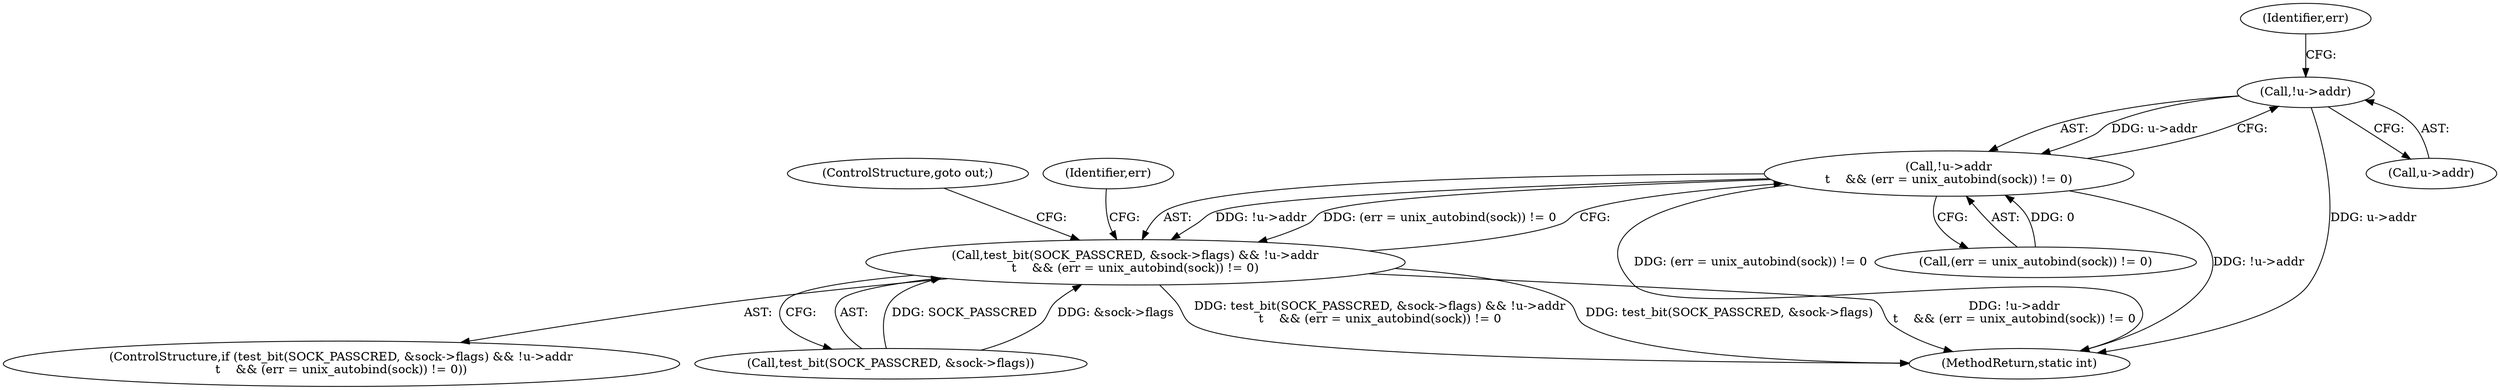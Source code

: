 digraph "0_linux_7d267278a9ece963d77eefec61630223fce08c6c_2@pointer" {
"1000217" [label="(Call,!u->addr)"];
"1000216" [label="(Call,!u->addr\n\t    && (err = unix_autobind(sock)) != 0)"];
"1000209" [label="(Call,test_bit(SOCK_PASSCRED, &sock->flags) && !u->addr\n\t    && (err = unix_autobind(sock)) != 0)"];
"1000208" [label="(ControlStructure,if (test_bit(SOCK_PASSCRED, &sock->flags) && !u->addr\n\t    && (err = unix_autobind(sock)) != 0))"];
"1000227" [label="(ControlStructure,goto out;)"];
"1000216" [label="(Call,!u->addr\n\t    && (err = unix_autobind(sock)) != 0)"];
"1000209" [label="(Call,test_bit(SOCK_PASSCRED, &sock->flags) && !u->addr\n\t    && (err = unix_autobind(sock)) != 0)"];
"1000221" [label="(Call,(err = unix_autobind(sock)) != 0)"];
"1000223" [label="(Identifier,err)"];
"1000210" [label="(Call,test_bit(SOCK_PASSCRED, &sock->flags))"];
"1000607" [label="(MethodReturn,static int)"];
"1000217" [label="(Call,!u->addr)"];
"1000218" [label="(Call,u->addr)"];
"1000229" [label="(Identifier,err)"];
"1000217" -> "1000216"  [label="AST: "];
"1000217" -> "1000218"  [label="CFG: "];
"1000218" -> "1000217"  [label="AST: "];
"1000223" -> "1000217"  [label="CFG: "];
"1000216" -> "1000217"  [label="CFG: "];
"1000217" -> "1000607"  [label="DDG: u->addr"];
"1000217" -> "1000216"  [label="DDG: u->addr"];
"1000216" -> "1000209"  [label="AST: "];
"1000216" -> "1000221"  [label="CFG: "];
"1000221" -> "1000216"  [label="AST: "];
"1000209" -> "1000216"  [label="CFG: "];
"1000216" -> "1000607"  [label="DDG: (err = unix_autobind(sock)) != 0"];
"1000216" -> "1000607"  [label="DDG: !u->addr"];
"1000216" -> "1000209"  [label="DDG: !u->addr"];
"1000216" -> "1000209"  [label="DDG: (err = unix_autobind(sock)) != 0"];
"1000221" -> "1000216"  [label="DDG: 0"];
"1000209" -> "1000208"  [label="AST: "];
"1000209" -> "1000210"  [label="CFG: "];
"1000210" -> "1000209"  [label="AST: "];
"1000227" -> "1000209"  [label="CFG: "];
"1000229" -> "1000209"  [label="CFG: "];
"1000209" -> "1000607"  [label="DDG: test_bit(SOCK_PASSCRED, &sock->flags) && !u->addr\n\t    && (err = unix_autobind(sock)) != 0"];
"1000209" -> "1000607"  [label="DDG: test_bit(SOCK_PASSCRED, &sock->flags)"];
"1000209" -> "1000607"  [label="DDG: !u->addr\n\t    && (err = unix_autobind(sock)) != 0"];
"1000210" -> "1000209"  [label="DDG: SOCK_PASSCRED"];
"1000210" -> "1000209"  [label="DDG: &sock->flags"];
}
